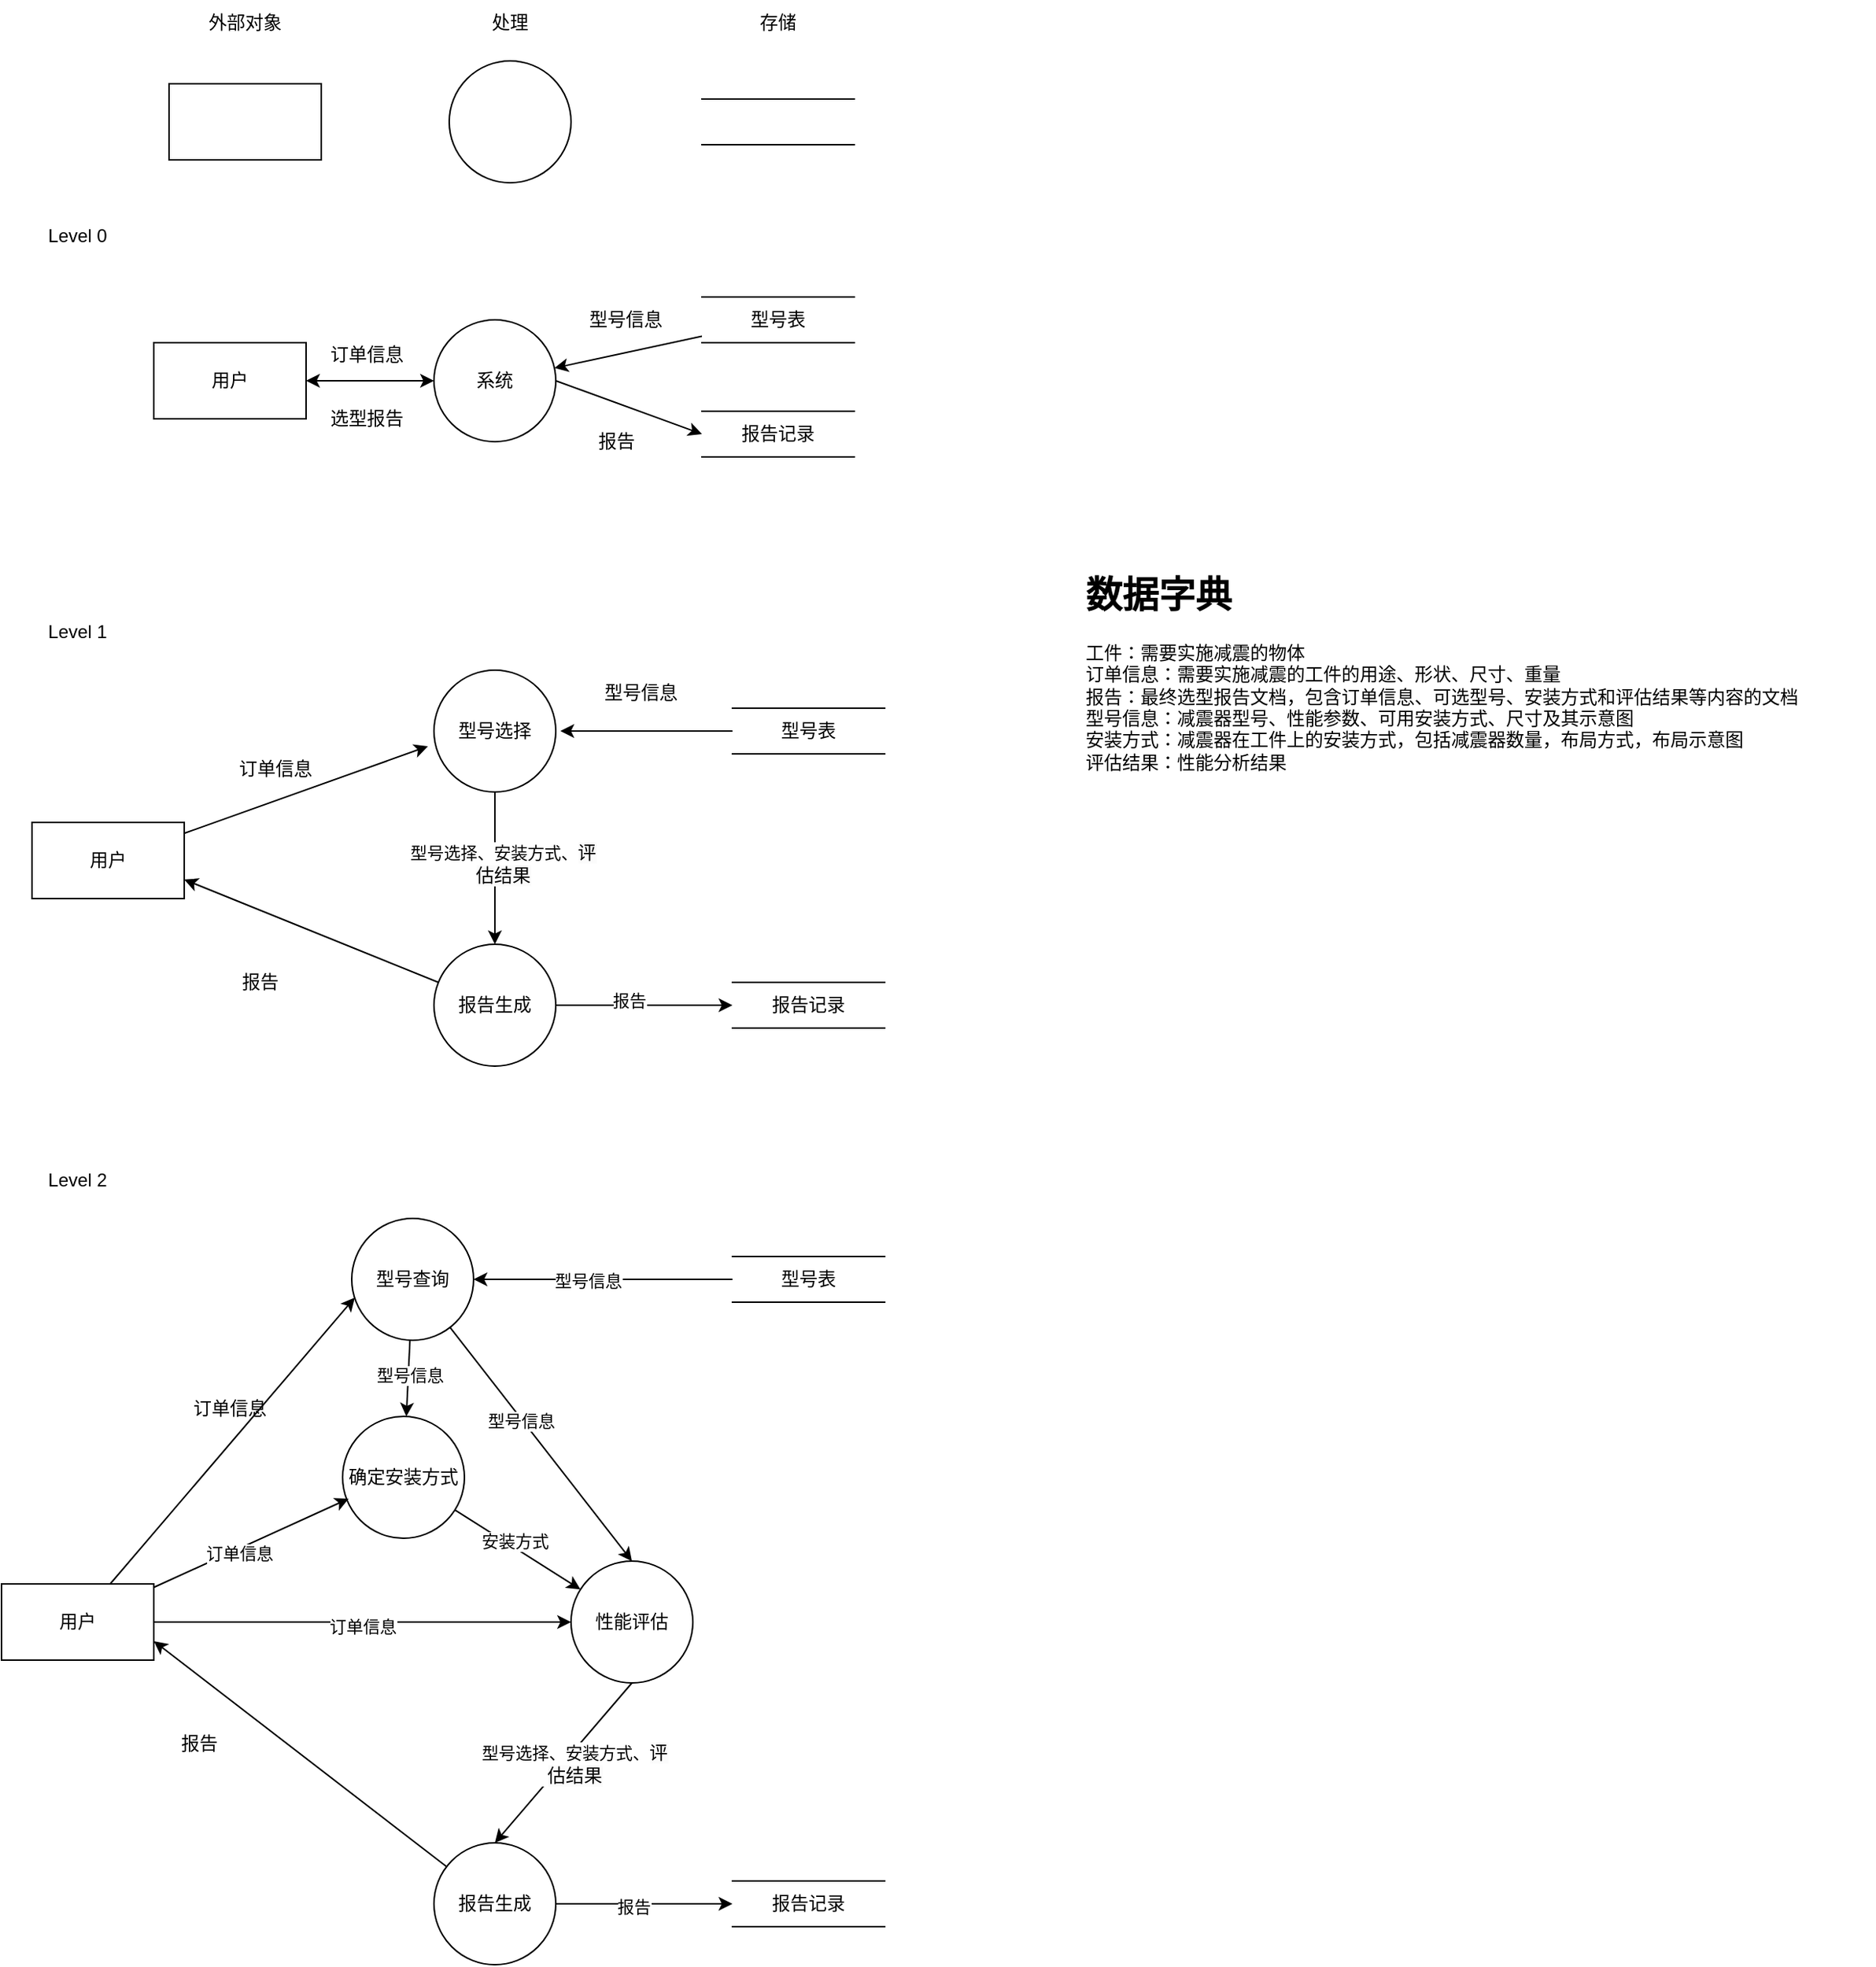 <mxfile version="24.4.4" type="github">
  <diagram name="第 1 页" id="YTh1NH2GV_Iw4QyMmgsU">
    <mxGraphModel dx="1090" dy="612" grid="1" gridSize="10" guides="1" tooltips="1" connect="1" arrows="1" fold="1" page="1" pageScale="1" pageWidth="827" pageHeight="1169" math="0" shadow="0">
      <root>
        <mxCell id="0" />
        <mxCell id="1" parent="0" />
        <mxCell id="VUU5aLszXmpp5JBpjvVk-1" value="" style="html=1;dashed=0;whiteSpace=wrap;" vertex="1" parent="1">
          <mxGeometry x="150" y="75" width="100" height="50" as="geometry" />
        </mxCell>
        <mxCell id="VUU5aLszXmpp5JBpjvVk-2" value="" style="html=1;dashed=0;whiteSpace=wrap;shape=partialRectangle;right=0;left=0;" vertex="1" parent="1">
          <mxGeometry x="500" y="85" width="100" height="30" as="geometry" />
        </mxCell>
        <mxCell id="VUU5aLszXmpp5JBpjvVk-3" value="" style="ellipse;whiteSpace=wrap;html=1;aspect=fixed;" vertex="1" parent="1">
          <mxGeometry x="334" y="60" width="80" height="80" as="geometry" />
        </mxCell>
        <mxCell id="VUU5aLszXmpp5JBpjvVk-4" value="外部对象" style="text;html=1;align=center;verticalAlign=middle;whiteSpace=wrap;rounded=0;" vertex="1" parent="1">
          <mxGeometry x="170" y="20" width="60" height="30" as="geometry" />
        </mxCell>
        <mxCell id="VUU5aLszXmpp5JBpjvVk-5" value="处理" style="text;html=1;align=center;verticalAlign=middle;whiteSpace=wrap;rounded=0;" vertex="1" parent="1">
          <mxGeometry x="344" y="20" width="60" height="30" as="geometry" />
        </mxCell>
        <mxCell id="VUU5aLszXmpp5JBpjvVk-6" value="存储" style="text;html=1;align=center;verticalAlign=middle;whiteSpace=wrap;rounded=0;" vertex="1" parent="1">
          <mxGeometry x="520" y="20" width="60" height="30" as="geometry" />
        </mxCell>
        <mxCell id="VUU5aLszXmpp5JBpjvVk-7" value="Level 0" style="text;html=1;align=center;verticalAlign=middle;whiteSpace=wrap;rounded=0;" vertex="1" parent="1">
          <mxGeometry x="60" y="160" width="60" height="30" as="geometry" />
        </mxCell>
        <mxCell id="VUU5aLszXmpp5JBpjvVk-13" value="" style="rounded=0;orthogonalLoop=1;jettySize=auto;html=1;startArrow=classic;startFill=1;" edge="1" parent="1" source="VUU5aLszXmpp5JBpjvVk-8" target="VUU5aLszXmpp5JBpjvVk-9">
          <mxGeometry relative="1" as="geometry" />
        </mxCell>
        <mxCell id="VUU5aLszXmpp5JBpjvVk-8" value="用户" style="html=1;dashed=0;whiteSpace=wrap;" vertex="1" parent="1">
          <mxGeometry x="140" y="245" width="100" height="50" as="geometry" />
        </mxCell>
        <mxCell id="VUU5aLszXmpp5JBpjvVk-14" value="" style="rounded=0;orthogonalLoop=1;jettySize=auto;html=1;startArrow=classic;startFill=1;endArrow=none;endFill=0;" edge="1" parent="1" source="VUU5aLszXmpp5JBpjvVk-9" target="VUU5aLszXmpp5JBpjvVk-11">
          <mxGeometry relative="1" as="geometry" />
        </mxCell>
        <mxCell id="VUU5aLszXmpp5JBpjvVk-9" value="系统" style="ellipse;whiteSpace=wrap;html=1;aspect=fixed;" vertex="1" parent="1">
          <mxGeometry x="324" y="230" width="80" height="80" as="geometry" />
        </mxCell>
        <mxCell id="VUU5aLszXmpp5JBpjvVk-11" value="型号表" style="html=1;dashed=0;whiteSpace=wrap;shape=partialRectangle;right=0;left=0;" vertex="1" parent="1">
          <mxGeometry x="500" y="215" width="100" height="30" as="geometry" />
        </mxCell>
        <mxCell id="VUU5aLszXmpp5JBpjvVk-15" value="报告记录" style="html=1;dashed=0;whiteSpace=wrap;shape=partialRectangle;right=0;left=0;" vertex="1" parent="1">
          <mxGeometry x="500" y="290" width="100" height="30" as="geometry" />
        </mxCell>
        <mxCell id="VUU5aLszXmpp5JBpjvVk-16" value="" style="endArrow=classic;html=1;rounded=0;exitX=1;exitY=0.5;exitDx=0;exitDy=0;entryX=0;entryY=0.5;entryDx=0;entryDy=0;" edge="1" parent="1" source="VUU5aLszXmpp5JBpjvVk-9" target="VUU5aLszXmpp5JBpjvVk-15">
          <mxGeometry width="50" height="50" relative="1" as="geometry">
            <mxPoint x="430" y="380" as="sourcePoint" />
            <mxPoint x="480" y="330" as="targetPoint" />
          </mxGeometry>
        </mxCell>
        <mxCell id="VUU5aLszXmpp5JBpjvVk-19" value="Level 1" style="text;html=1;align=center;verticalAlign=middle;whiteSpace=wrap;rounded=0;" vertex="1" parent="1">
          <mxGeometry x="60" y="420" width="60" height="30" as="geometry" />
        </mxCell>
        <mxCell id="VUU5aLszXmpp5JBpjvVk-21" value="" style="rounded=0;orthogonalLoop=1;jettySize=auto;html=1;startArrow=none;startFill=0;" edge="1" parent="1" source="VUU5aLszXmpp5JBpjvVk-22">
          <mxGeometry relative="1" as="geometry">
            <mxPoint x="320" y="510" as="targetPoint" />
          </mxGeometry>
        </mxCell>
        <mxCell id="VUU5aLszXmpp5JBpjvVk-22" value="用户" style="html=1;dashed=0;whiteSpace=wrap;" vertex="1" parent="1">
          <mxGeometry x="60" y="560" width="100" height="50" as="geometry" />
        </mxCell>
        <mxCell id="VUU5aLszXmpp5JBpjvVk-23" value="" style="rounded=0;orthogonalLoop=1;jettySize=auto;html=1;startArrow=classic;startFill=1;endArrow=none;endFill=0;" edge="1" parent="1" target="VUU5aLszXmpp5JBpjvVk-25">
          <mxGeometry relative="1" as="geometry">
            <mxPoint x="407" y="500" as="sourcePoint" />
          </mxGeometry>
        </mxCell>
        <mxCell id="VUU5aLszXmpp5JBpjvVk-25" value="型号表" style="html=1;dashed=0;whiteSpace=wrap;shape=partialRectangle;right=0;left=0;" vertex="1" parent="1">
          <mxGeometry x="520" y="485" width="100" height="30" as="geometry" />
        </mxCell>
        <mxCell id="VUU5aLszXmpp5JBpjvVk-26" value="报告记录" style="html=1;dashed=0;whiteSpace=wrap;shape=partialRectangle;right=0;left=0;" vertex="1" parent="1">
          <mxGeometry x="520" y="665" width="100" height="30" as="geometry" />
        </mxCell>
        <mxCell id="VUU5aLszXmpp5JBpjvVk-27" value="" style="endArrow=classic;html=1;rounded=0;entryX=0;entryY=0.5;entryDx=0;entryDy=0;" edge="1" parent="1" source="VUU5aLszXmpp5JBpjvVk-34" target="VUU5aLszXmpp5JBpjvVk-26">
          <mxGeometry width="50" height="50" relative="1" as="geometry">
            <mxPoint x="408" y="500" as="sourcePoint" />
            <mxPoint x="484" y="560" as="targetPoint" />
          </mxGeometry>
        </mxCell>
        <mxCell id="VUU5aLszXmpp5JBpjvVk-75" value="报告" style="edgeLabel;html=1;align=center;verticalAlign=middle;resizable=0;points=[];" vertex="1" connectable="0" parent="VUU5aLszXmpp5JBpjvVk-27">
          <mxGeometry x="-0.172" y="3" relative="1" as="geometry">
            <mxPoint as="offset" />
          </mxGeometry>
        </mxCell>
        <mxCell id="VUU5aLszXmpp5JBpjvVk-28" value="订单信息" style="text;html=1;align=center;verticalAlign=middle;whiteSpace=wrap;rounded=0;" vertex="1" parent="1">
          <mxGeometry x="250" y="238" width="60" height="30" as="geometry" />
        </mxCell>
        <mxCell id="VUU5aLszXmpp5JBpjvVk-29" value="选型报告" style="text;html=1;align=center;verticalAlign=middle;whiteSpace=wrap;rounded=0;" vertex="1" parent="1">
          <mxGeometry x="250" y="280" width="60" height="30" as="geometry" />
        </mxCell>
        <mxCell id="VUU5aLszXmpp5JBpjvVk-30" value="型号信息" style="text;html=1;align=center;verticalAlign=middle;whiteSpace=wrap;rounded=0;" vertex="1" parent="1">
          <mxGeometry x="420" y="215" width="60" height="30" as="geometry" />
        </mxCell>
        <mxCell id="VUU5aLszXmpp5JBpjvVk-31" value="报告" style="text;html=1;align=center;verticalAlign=middle;whiteSpace=wrap;rounded=0;" vertex="1" parent="1">
          <mxGeometry x="414" y="295" width="60" height="30" as="geometry" />
        </mxCell>
        <mxCell id="VUU5aLszXmpp5JBpjvVk-39" value="" style="edgeStyle=orthogonalEdgeStyle;rounded=0;orthogonalLoop=1;jettySize=auto;html=1;entryX=0.5;entryY=0;entryDx=0;entryDy=0;" edge="1" parent="1" source="VUU5aLszXmpp5JBpjvVk-32" target="VUU5aLszXmpp5JBpjvVk-34">
          <mxGeometry relative="1" as="geometry">
            <mxPoint x="364" y="585" as="targetPoint" />
          </mxGeometry>
        </mxCell>
        <mxCell id="VUU5aLszXmpp5JBpjvVk-47" value="型号选择、安装方式、&lt;span style=&quot;font-size: 12px; text-align: left; text-wrap: wrap; background-color: rgb(251, 251, 251);&quot;&gt;评估结果&lt;/span&gt;" style="edgeLabel;html=1;align=center;verticalAlign=middle;resizable=0;points=[];" vertex="1" connectable="0" parent="VUU5aLszXmpp5JBpjvVk-39">
          <mxGeometry x="-0.06" y="5" relative="1" as="geometry">
            <mxPoint as="offset" />
          </mxGeometry>
        </mxCell>
        <mxCell id="VUU5aLszXmpp5JBpjvVk-32" value="型号选择" style="ellipse;whiteSpace=wrap;html=1;aspect=fixed;" vertex="1" parent="1">
          <mxGeometry x="324" y="460" width="80" height="80" as="geometry" />
        </mxCell>
        <mxCell id="VUU5aLszXmpp5JBpjvVk-45" style="rounded=0;orthogonalLoop=1;jettySize=auto;html=1;entryX=1;entryY=0.75;entryDx=0;entryDy=0;" edge="1" parent="1" source="VUU5aLszXmpp5JBpjvVk-34" target="VUU5aLszXmpp5JBpjvVk-22">
          <mxGeometry relative="1" as="geometry" />
        </mxCell>
        <mxCell id="VUU5aLszXmpp5JBpjvVk-34" value="报告生成" style="ellipse;whiteSpace=wrap;html=1;aspect=fixed;" vertex="1" parent="1">
          <mxGeometry x="324" y="640" width="80" height="80" as="geometry" />
        </mxCell>
        <mxCell id="VUU5aLszXmpp5JBpjvVk-35" value="订单信息" style="text;html=1;align=center;verticalAlign=middle;whiteSpace=wrap;rounded=0;" vertex="1" parent="1">
          <mxGeometry x="190" y="510" width="60" height="30" as="geometry" />
        </mxCell>
        <mxCell id="VUU5aLszXmpp5JBpjvVk-46" value="报告" style="text;html=1;align=center;verticalAlign=middle;whiteSpace=wrap;rounded=0;" vertex="1" parent="1">
          <mxGeometry x="180" y="650" width="60" height="30" as="geometry" />
        </mxCell>
        <mxCell id="VUU5aLszXmpp5JBpjvVk-48" value="Level 2" style="text;html=1;align=center;verticalAlign=middle;whiteSpace=wrap;rounded=0;" vertex="1" parent="1">
          <mxGeometry x="60" y="780" width="60" height="30" as="geometry" />
        </mxCell>
        <mxCell id="VUU5aLszXmpp5JBpjvVk-49" value="" style="rounded=0;orthogonalLoop=1;jettySize=auto;html=1;startArrow=none;startFill=0;entryX=0.025;entryY=0.65;entryDx=0;entryDy=0;entryPerimeter=0;" edge="1" parent="1" source="VUU5aLszXmpp5JBpjvVk-50" target="VUU5aLszXmpp5JBpjvVk-57">
          <mxGeometry relative="1" as="geometry">
            <mxPoint x="328" y="860" as="targetPoint" />
          </mxGeometry>
        </mxCell>
        <mxCell id="VUU5aLszXmpp5JBpjvVk-80" style="edgeStyle=orthogonalEdgeStyle;rounded=0;orthogonalLoop=1;jettySize=auto;html=1;entryX=0;entryY=0.5;entryDx=0;entryDy=0;" edge="1" parent="1" source="VUU5aLszXmpp5JBpjvVk-50" target="VUU5aLszXmpp5JBpjvVk-63">
          <mxGeometry relative="1" as="geometry" />
        </mxCell>
        <mxCell id="VUU5aLszXmpp5JBpjvVk-83" value="订单信息" style="edgeLabel;html=1;align=center;verticalAlign=middle;resizable=0;points=[];" vertex="1" connectable="0" parent="VUU5aLszXmpp5JBpjvVk-80">
          <mxGeometry y="-3" relative="1" as="geometry">
            <mxPoint as="offset" />
          </mxGeometry>
        </mxCell>
        <mxCell id="VUU5aLszXmpp5JBpjvVk-50" value="用户" style="html=1;dashed=0;whiteSpace=wrap;" vertex="1" parent="1">
          <mxGeometry x="40" y="1060" width="100" height="50" as="geometry" />
        </mxCell>
        <mxCell id="VUU5aLszXmpp5JBpjvVk-51" value="" style="rounded=0;orthogonalLoop=1;jettySize=auto;html=1;startArrow=classic;startFill=1;endArrow=none;endFill=0;exitX=1;exitY=0.5;exitDx=0;exitDy=0;" edge="1" parent="1" target="VUU5aLszXmpp5JBpjvVk-52" source="VUU5aLszXmpp5JBpjvVk-57">
          <mxGeometry relative="1" as="geometry">
            <mxPoint x="407" y="860" as="sourcePoint" />
          </mxGeometry>
        </mxCell>
        <mxCell id="VUU5aLszXmpp5JBpjvVk-66" value="Text" style="edgeLabel;html=1;align=center;verticalAlign=middle;resizable=0;points=[];" vertex="1" connectable="0" parent="VUU5aLszXmpp5JBpjvVk-51">
          <mxGeometry x="-0.168" y="1" relative="1" as="geometry">
            <mxPoint as="offset" />
          </mxGeometry>
        </mxCell>
        <mxCell id="VUU5aLszXmpp5JBpjvVk-67" value="型号信息" style="edgeLabel;html=1;align=center;verticalAlign=middle;resizable=0;points=[];" vertex="1" connectable="0" parent="VUU5aLszXmpp5JBpjvVk-51">
          <mxGeometry x="-0.115" y="-1" relative="1" as="geometry">
            <mxPoint as="offset" />
          </mxGeometry>
        </mxCell>
        <mxCell id="VUU5aLszXmpp5JBpjvVk-52" value="型号表" style="html=1;dashed=0;whiteSpace=wrap;shape=partialRectangle;right=0;left=0;" vertex="1" parent="1">
          <mxGeometry x="520" y="845" width="100" height="30" as="geometry" />
        </mxCell>
        <mxCell id="VUU5aLszXmpp5JBpjvVk-53" value="报告记录" style="html=1;dashed=0;whiteSpace=wrap;shape=partialRectangle;right=0;left=0;" vertex="1" parent="1">
          <mxGeometry x="520" y="1255" width="100" height="30" as="geometry" />
        </mxCell>
        <mxCell id="VUU5aLszXmpp5JBpjvVk-54" value="" style="endArrow=classic;html=1;rounded=0;entryX=0;entryY=0.5;entryDx=0;entryDy=0;" edge="1" parent="1" source="VUU5aLszXmpp5JBpjvVk-59" target="VUU5aLszXmpp5JBpjvVk-53">
          <mxGeometry width="50" height="50" relative="1" as="geometry">
            <mxPoint x="408" y="1090" as="sourcePoint" />
            <mxPoint x="484" y="1150" as="targetPoint" />
          </mxGeometry>
        </mxCell>
        <mxCell id="VUU5aLszXmpp5JBpjvVk-68" value="报告" style="edgeLabel;html=1;align=center;verticalAlign=middle;resizable=0;points=[];" vertex="1" connectable="0" parent="VUU5aLszXmpp5JBpjvVk-54">
          <mxGeometry x="-0.121" y="-2" relative="1" as="geometry">
            <mxPoint as="offset" />
          </mxGeometry>
        </mxCell>
        <mxCell id="VUU5aLszXmpp5JBpjvVk-55" value="" style="rounded=0;orthogonalLoop=1;jettySize=auto;html=1;entryX=0.5;entryY=0;entryDx=0;entryDy=0;exitX=0.5;exitY=1;exitDx=0;exitDy=0;" edge="1" parent="1" source="VUU5aLszXmpp5JBpjvVk-63" target="VUU5aLszXmpp5JBpjvVk-59">
          <mxGeometry relative="1" as="geometry">
            <mxPoint x="364" y="945" as="targetPoint" />
          </mxGeometry>
        </mxCell>
        <mxCell id="VUU5aLszXmpp5JBpjvVk-56" value="型号选择、安装方式、&lt;span style=&quot;font-size: 12px; text-align: left; text-wrap: wrap; background-color: rgb(251, 251, 251);&quot;&gt;评估结果&lt;/span&gt;" style="edgeLabel;html=1;align=center;verticalAlign=middle;resizable=0;points=[];" vertex="1" connectable="0" parent="VUU5aLszXmpp5JBpjvVk-55">
          <mxGeometry x="-0.06" y="5" relative="1" as="geometry">
            <mxPoint as="offset" />
          </mxGeometry>
        </mxCell>
        <mxCell id="VUU5aLszXmpp5JBpjvVk-64" style="rounded=0;orthogonalLoop=1;jettySize=auto;html=1;" edge="1" parent="1" source="VUU5aLszXmpp5JBpjvVk-57" target="VUU5aLszXmpp5JBpjvVk-62">
          <mxGeometry relative="1" as="geometry" />
        </mxCell>
        <mxCell id="VUU5aLszXmpp5JBpjvVk-69" value="型号信息" style="edgeLabel;html=1;align=center;verticalAlign=middle;resizable=0;points=[];" vertex="1" connectable="0" parent="VUU5aLszXmpp5JBpjvVk-64">
          <mxGeometry x="-0.1" y="1" relative="1" as="geometry">
            <mxPoint as="offset" />
          </mxGeometry>
        </mxCell>
        <mxCell id="VUU5aLszXmpp5JBpjvVk-77" style="rounded=0;orthogonalLoop=1;jettySize=auto;html=1;entryX=0.5;entryY=0;entryDx=0;entryDy=0;" edge="1" parent="1" source="VUU5aLszXmpp5JBpjvVk-57" target="VUU5aLszXmpp5JBpjvVk-63">
          <mxGeometry relative="1" as="geometry" />
        </mxCell>
        <mxCell id="VUU5aLszXmpp5JBpjvVk-78" value="型号信息" style="edgeLabel;html=1;align=center;verticalAlign=middle;resizable=0;points=[];" vertex="1" connectable="0" parent="VUU5aLszXmpp5JBpjvVk-77">
          <mxGeometry x="-0.212" y="-1" relative="1" as="geometry">
            <mxPoint as="offset" />
          </mxGeometry>
        </mxCell>
        <mxCell id="VUU5aLszXmpp5JBpjvVk-57" value="型号查询" style="ellipse;whiteSpace=wrap;html=1;aspect=fixed;" vertex="1" parent="1">
          <mxGeometry x="270" y="820" width="80" height="80" as="geometry" />
        </mxCell>
        <mxCell id="VUU5aLszXmpp5JBpjvVk-58" style="rounded=0;orthogonalLoop=1;jettySize=auto;html=1;entryX=1;entryY=0.75;entryDx=0;entryDy=0;" edge="1" parent="1" source="VUU5aLszXmpp5JBpjvVk-59" target="VUU5aLszXmpp5JBpjvVk-50">
          <mxGeometry relative="1" as="geometry" />
        </mxCell>
        <mxCell id="VUU5aLszXmpp5JBpjvVk-59" value="报告生成" style="ellipse;whiteSpace=wrap;html=1;aspect=fixed;" vertex="1" parent="1">
          <mxGeometry x="324" y="1230" width="80" height="80" as="geometry" />
        </mxCell>
        <mxCell id="VUU5aLszXmpp5JBpjvVk-60" value="订单信息" style="text;html=1;align=center;verticalAlign=middle;whiteSpace=wrap;rounded=0;" vertex="1" parent="1">
          <mxGeometry x="160" y="930" width="60" height="30" as="geometry" />
        </mxCell>
        <mxCell id="VUU5aLszXmpp5JBpjvVk-61" value="报告" style="text;html=1;align=center;verticalAlign=middle;whiteSpace=wrap;rounded=0;" vertex="1" parent="1">
          <mxGeometry x="140" y="1150" width="60" height="30" as="geometry" />
        </mxCell>
        <mxCell id="VUU5aLszXmpp5JBpjvVk-65" style="rounded=0;orthogonalLoop=1;jettySize=auto;html=1;" edge="1" parent="1" source="VUU5aLszXmpp5JBpjvVk-62" target="VUU5aLszXmpp5JBpjvVk-63">
          <mxGeometry relative="1" as="geometry" />
        </mxCell>
        <mxCell id="VUU5aLszXmpp5JBpjvVk-70" value="安装方式" style="edgeLabel;html=1;align=center;verticalAlign=middle;resizable=0;points=[];" vertex="1" connectable="0" parent="VUU5aLszXmpp5JBpjvVk-65">
          <mxGeometry x="-0.1" y="4" relative="1" as="geometry">
            <mxPoint as="offset" />
          </mxGeometry>
        </mxCell>
        <mxCell id="VUU5aLszXmpp5JBpjvVk-62" value="确定安装方式" style="ellipse;whiteSpace=wrap;html=1;aspect=fixed;" vertex="1" parent="1">
          <mxGeometry x="264" y="950" width="80" height="80" as="geometry" />
        </mxCell>
        <mxCell id="VUU5aLszXmpp5JBpjvVk-63" value="性能评估" style="ellipse;whiteSpace=wrap;html=1;aspect=fixed;" vertex="1" parent="1">
          <mxGeometry x="414" y="1045" width="80" height="80" as="geometry" />
        </mxCell>
        <mxCell id="VUU5aLszXmpp5JBpjvVk-71" value="&lt;h1 style=&quot;margin-top: 0px;&quot;&gt;数据字典&lt;/h1&gt;&lt;div&gt;工件：&lt;span style=&quot;background-color: initial;&quot;&gt;需要实施减震的物体&lt;/span&gt;&lt;/div&gt;&lt;div&gt;订单信息：需要实施减震的工件的用途、形状、尺寸、重量&lt;/div&gt;&lt;div&gt;报告：最终选型报告文档，包含订单信息、可选型号、安装方式和评估结果等内容的文档&lt;/div&gt;&lt;div&gt;型号信息：减震器型号、性能参数、可用安装方式、尺寸及其示意图&lt;/div&gt;&lt;div&gt;安装方式：减震器在工件上的安装方式，包括减震器数量，布局方式，布局示意图&lt;/div&gt;&lt;div&gt;评估结果：性能分析结果&lt;br&gt;&lt;/div&gt;&lt;div&gt;&lt;br&gt;&lt;/div&gt;&lt;div&gt;&lt;br&gt;&lt;/div&gt;" style="text;html=1;whiteSpace=wrap;overflow=hidden;rounded=0;" vertex="1" parent="1">
          <mxGeometry x="750" y="390" width="520" height="270" as="geometry" />
        </mxCell>
        <mxCell id="VUU5aLszXmpp5JBpjvVk-72" value="型号信息" style="text;html=1;align=center;verticalAlign=middle;whiteSpace=wrap;rounded=0;" vertex="1" parent="1">
          <mxGeometry x="430" y="460" width="60" height="30" as="geometry" />
        </mxCell>
        <mxCell id="VUU5aLszXmpp5JBpjvVk-79" style="rounded=0;orthogonalLoop=1;jettySize=auto;html=1;entryX=0.05;entryY=0.675;entryDx=0;entryDy=0;entryPerimeter=0;" edge="1" parent="1" source="VUU5aLszXmpp5JBpjvVk-50" target="VUU5aLszXmpp5JBpjvVk-62">
          <mxGeometry relative="1" as="geometry" />
        </mxCell>
        <mxCell id="VUU5aLszXmpp5JBpjvVk-82" value="订单信息" style="edgeLabel;html=1;align=center;verticalAlign=middle;resizable=0;points=[];" vertex="1" connectable="0" parent="VUU5aLszXmpp5JBpjvVk-79">
          <mxGeometry x="-0.157" y="-3" relative="1" as="geometry">
            <mxPoint y="-1" as="offset" />
          </mxGeometry>
        </mxCell>
      </root>
    </mxGraphModel>
  </diagram>
</mxfile>
